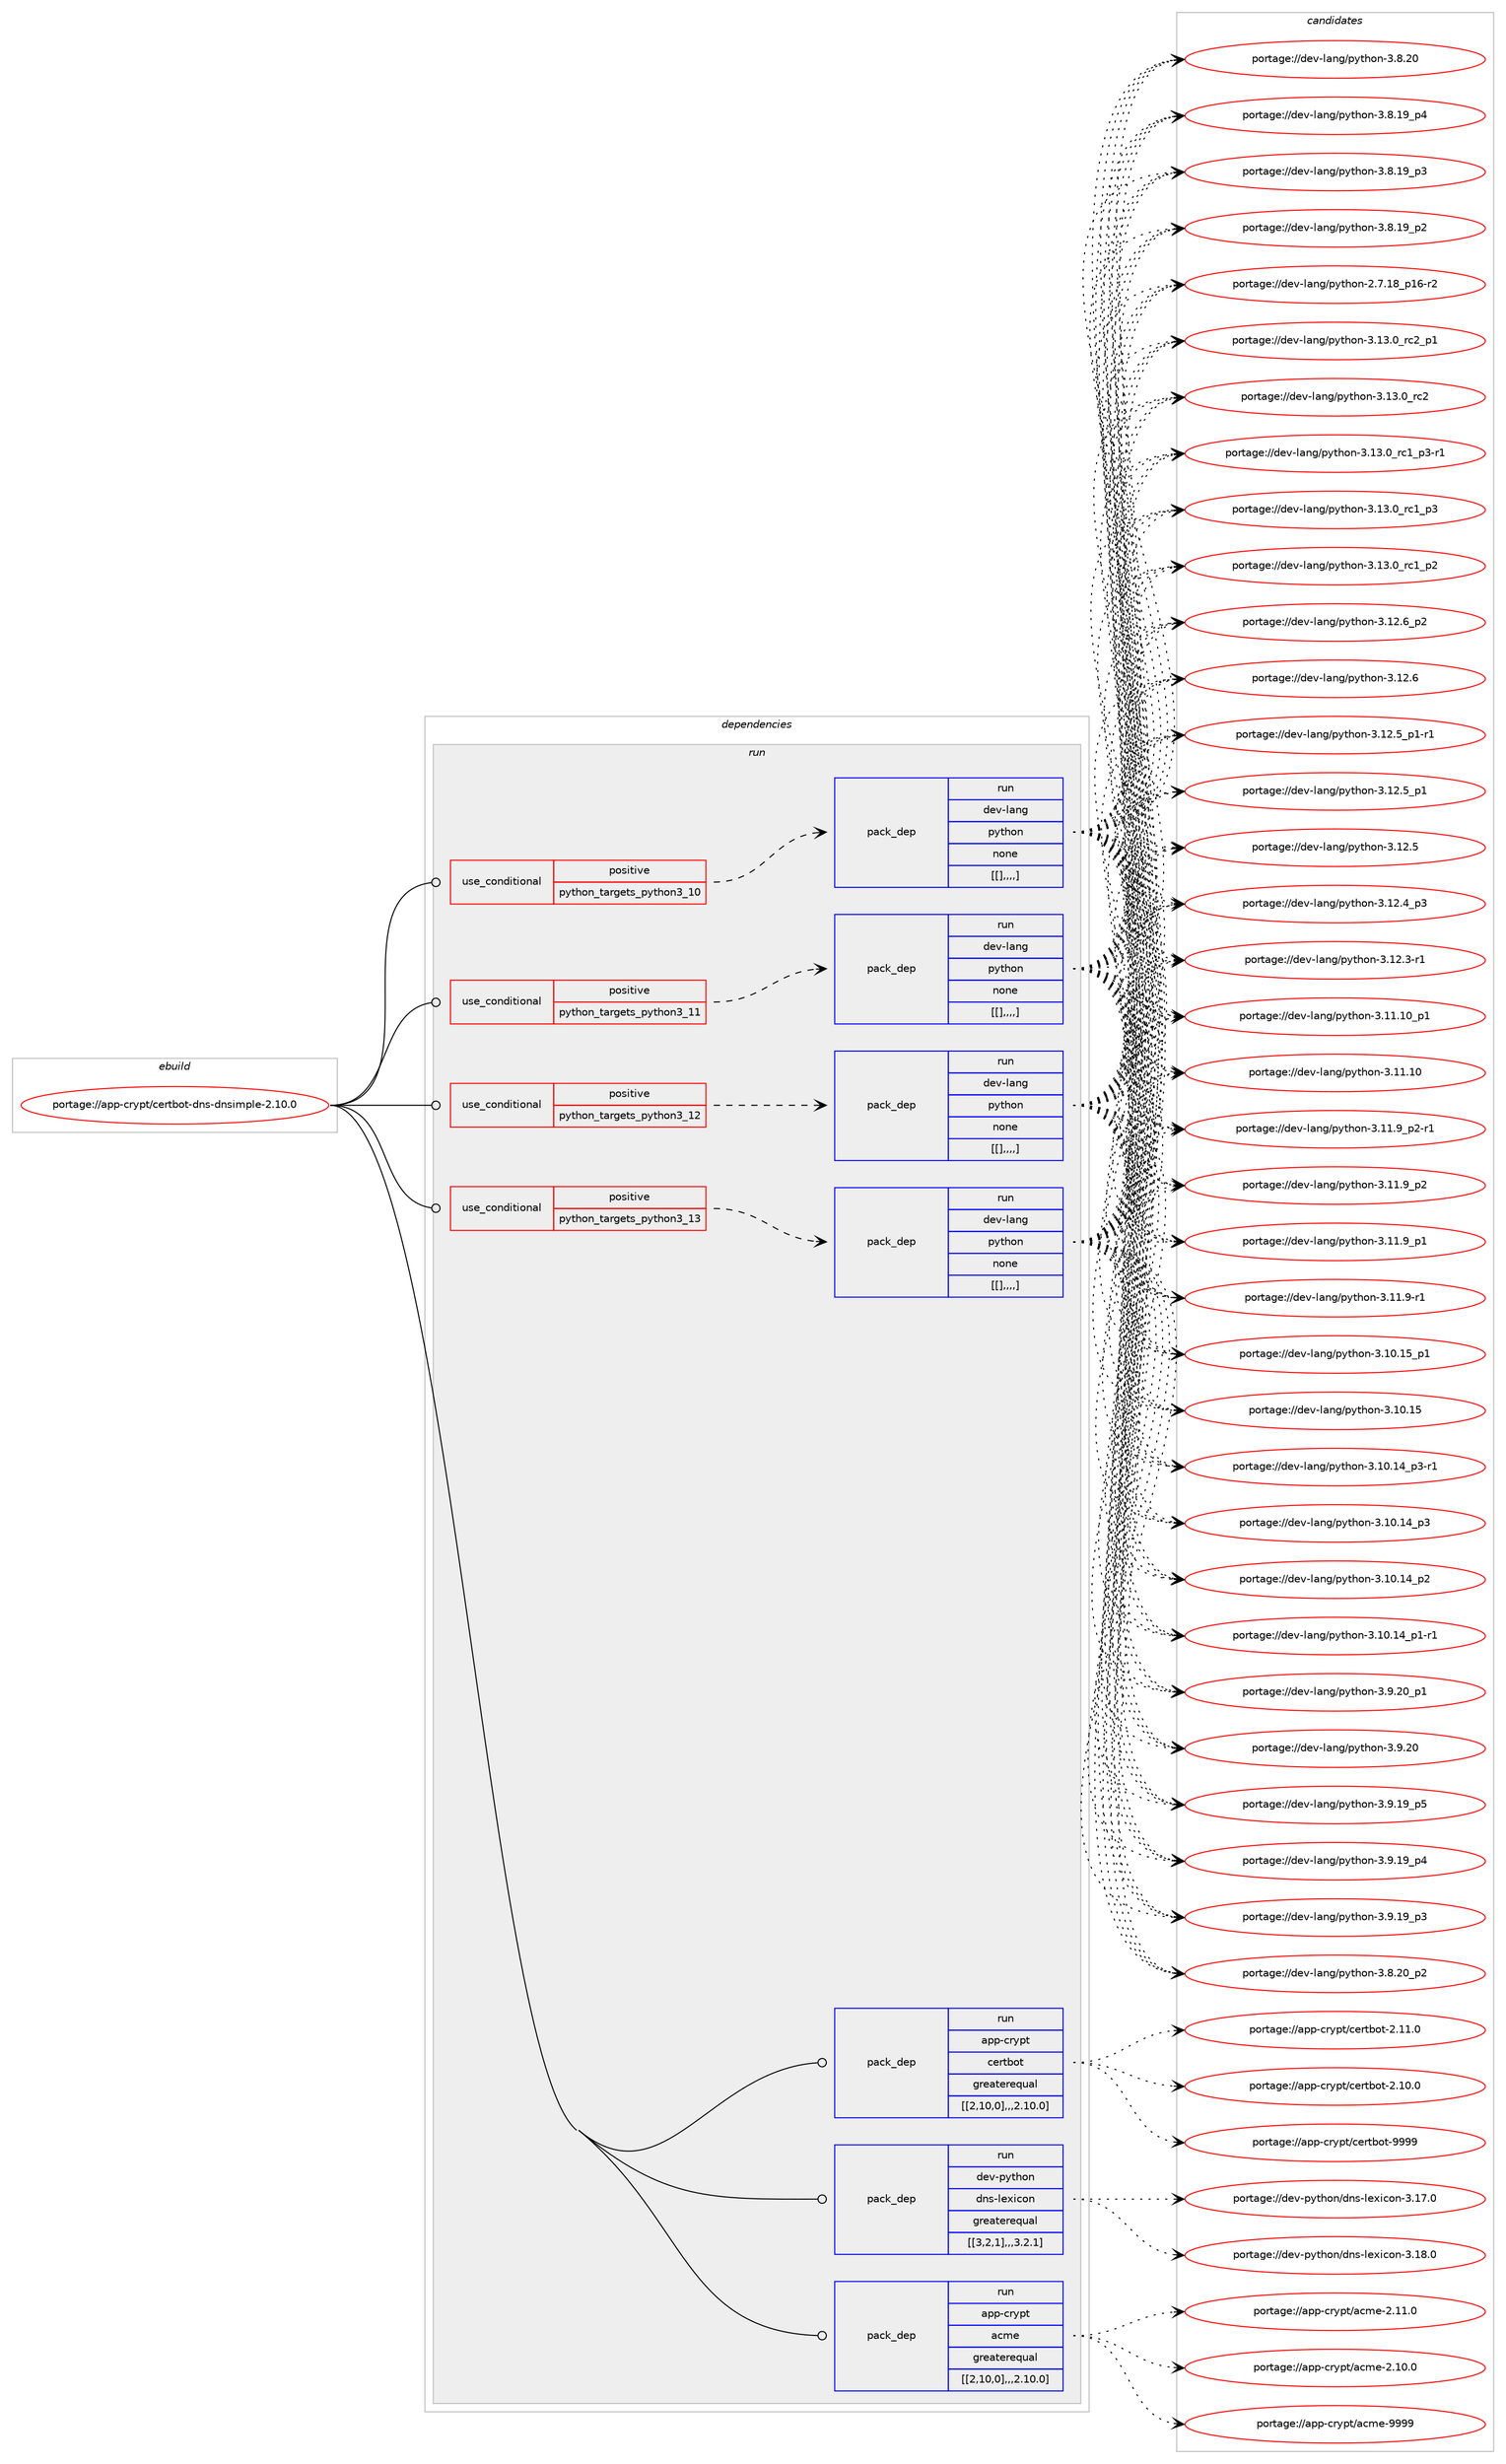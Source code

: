 digraph prolog {

# *************
# Graph options
# *************

newrank=true;
concentrate=true;
compound=true;
graph [rankdir=LR,fontname=Helvetica,fontsize=10,ranksep=1.5];#, ranksep=2.5, nodesep=0.2];
edge  [arrowhead=vee];
node  [fontname=Helvetica,fontsize=10];

# **********
# The ebuild
# **********

subgraph cluster_leftcol {
color=gray;
label=<<i>ebuild</i>>;
id [label="portage://app-crypt/certbot-dns-dnsimple-2.10.0", color=red, width=4, href="../app-crypt/certbot-dns-dnsimple-2.10.0.svg"];
}

# ****************
# The dependencies
# ****************

subgraph cluster_midcol {
color=gray;
label=<<i>dependencies</i>>;
subgraph cluster_compile {
fillcolor="#eeeeee";
style=filled;
label=<<i>compile</i>>;
}
subgraph cluster_compileandrun {
fillcolor="#eeeeee";
style=filled;
label=<<i>compile and run</i>>;
}
subgraph cluster_run {
fillcolor="#eeeeee";
style=filled;
label=<<i>run</i>>;
subgraph cond3548 {
dependency12930 [label=<<TABLE BORDER="0" CELLBORDER="1" CELLSPACING="0" CELLPADDING="4"><TR><TD ROWSPAN="3" CELLPADDING="10">use_conditional</TD></TR><TR><TD>positive</TD></TR><TR><TD>python_targets_python3_10</TD></TR></TABLE>>, shape=none, color=red];
subgraph pack9313 {
dependency12931 [label=<<TABLE BORDER="0" CELLBORDER="1" CELLSPACING="0" CELLPADDING="4" WIDTH="220"><TR><TD ROWSPAN="6" CELLPADDING="30">pack_dep</TD></TR><TR><TD WIDTH="110">run</TD></TR><TR><TD>dev-lang</TD></TR><TR><TD>python</TD></TR><TR><TD>none</TD></TR><TR><TD>[[],,,,]</TD></TR></TABLE>>, shape=none, color=blue];
}
dependency12930:e -> dependency12931:w [weight=20,style="dashed",arrowhead="vee"];
}
id:e -> dependency12930:w [weight=20,style="solid",arrowhead="odot"];
subgraph cond3549 {
dependency12932 [label=<<TABLE BORDER="0" CELLBORDER="1" CELLSPACING="0" CELLPADDING="4"><TR><TD ROWSPAN="3" CELLPADDING="10">use_conditional</TD></TR><TR><TD>positive</TD></TR><TR><TD>python_targets_python3_11</TD></TR></TABLE>>, shape=none, color=red];
subgraph pack9314 {
dependency12933 [label=<<TABLE BORDER="0" CELLBORDER="1" CELLSPACING="0" CELLPADDING="4" WIDTH="220"><TR><TD ROWSPAN="6" CELLPADDING="30">pack_dep</TD></TR><TR><TD WIDTH="110">run</TD></TR><TR><TD>dev-lang</TD></TR><TR><TD>python</TD></TR><TR><TD>none</TD></TR><TR><TD>[[],,,,]</TD></TR></TABLE>>, shape=none, color=blue];
}
dependency12932:e -> dependency12933:w [weight=20,style="dashed",arrowhead="vee"];
}
id:e -> dependency12932:w [weight=20,style="solid",arrowhead="odot"];
subgraph cond3550 {
dependency12934 [label=<<TABLE BORDER="0" CELLBORDER="1" CELLSPACING="0" CELLPADDING="4"><TR><TD ROWSPAN="3" CELLPADDING="10">use_conditional</TD></TR><TR><TD>positive</TD></TR><TR><TD>python_targets_python3_12</TD></TR></TABLE>>, shape=none, color=red];
subgraph pack9315 {
dependency12935 [label=<<TABLE BORDER="0" CELLBORDER="1" CELLSPACING="0" CELLPADDING="4" WIDTH="220"><TR><TD ROWSPAN="6" CELLPADDING="30">pack_dep</TD></TR><TR><TD WIDTH="110">run</TD></TR><TR><TD>dev-lang</TD></TR><TR><TD>python</TD></TR><TR><TD>none</TD></TR><TR><TD>[[],,,,]</TD></TR></TABLE>>, shape=none, color=blue];
}
dependency12934:e -> dependency12935:w [weight=20,style="dashed",arrowhead="vee"];
}
id:e -> dependency12934:w [weight=20,style="solid",arrowhead="odot"];
subgraph cond3551 {
dependency12936 [label=<<TABLE BORDER="0" CELLBORDER="1" CELLSPACING="0" CELLPADDING="4"><TR><TD ROWSPAN="3" CELLPADDING="10">use_conditional</TD></TR><TR><TD>positive</TD></TR><TR><TD>python_targets_python3_13</TD></TR></TABLE>>, shape=none, color=red];
subgraph pack9316 {
dependency12937 [label=<<TABLE BORDER="0" CELLBORDER="1" CELLSPACING="0" CELLPADDING="4" WIDTH="220"><TR><TD ROWSPAN="6" CELLPADDING="30">pack_dep</TD></TR><TR><TD WIDTH="110">run</TD></TR><TR><TD>dev-lang</TD></TR><TR><TD>python</TD></TR><TR><TD>none</TD></TR><TR><TD>[[],,,,]</TD></TR></TABLE>>, shape=none, color=blue];
}
dependency12936:e -> dependency12937:w [weight=20,style="dashed",arrowhead="vee"];
}
id:e -> dependency12936:w [weight=20,style="solid",arrowhead="odot"];
subgraph pack9317 {
dependency12938 [label=<<TABLE BORDER="0" CELLBORDER="1" CELLSPACING="0" CELLPADDING="4" WIDTH="220"><TR><TD ROWSPAN="6" CELLPADDING="30">pack_dep</TD></TR><TR><TD WIDTH="110">run</TD></TR><TR><TD>app-crypt</TD></TR><TR><TD>acme</TD></TR><TR><TD>greaterequal</TD></TR><TR><TD>[[2,10,0],,,2.10.0]</TD></TR></TABLE>>, shape=none, color=blue];
}
id:e -> dependency12938:w [weight=20,style="solid",arrowhead="odot"];
subgraph pack9318 {
dependency12939 [label=<<TABLE BORDER="0" CELLBORDER="1" CELLSPACING="0" CELLPADDING="4" WIDTH="220"><TR><TD ROWSPAN="6" CELLPADDING="30">pack_dep</TD></TR><TR><TD WIDTH="110">run</TD></TR><TR><TD>app-crypt</TD></TR><TR><TD>certbot</TD></TR><TR><TD>greaterequal</TD></TR><TR><TD>[[2,10,0],,,2.10.0]</TD></TR></TABLE>>, shape=none, color=blue];
}
id:e -> dependency12939:w [weight=20,style="solid",arrowhead="odot"];
subgraph pack9319 {
dependency12940 [label=<<TABLE BORDER="0" CELLBORDER="1" CELLSPACING="0" CELLPADDING="4" WIDTH="220"><TR><TD ROWSPAN="6" CELLPADDING="30">pack_dep</TD></TR><TR><TD WIDTH="110">run</TD></TR><TR><TD>dev-python</TD></TR><TR><TD>dns-lexicon</TD></TR><TR><TD>greaterequal</TD></TR><TR><TD>[[3,2,1],,,3.2.1]</TD></TR></TABLE>>, shape=none, color=blue];
}
id:e -> dependency12940:w [weight=20,style="solid",arrowhead="odot"];
}
}

# **************
# The candidates
# **************

subgraph cluster_choices {
rank=same;
color=gray;
label=<<i>candidates</i>>;

subgraph choice9313 {
color=black;
nodesep=1;
choice100101118451089711010347112121116104111110455146495146489511499509511249 [label="portage://dev-lang/python-3.13.0_rc2_p1", color=red, width=4,href="../dev-lang/python-3.13.0_rc2_p1.svg"];
choice10010111845108971101034711212111610411111045514649514648951149950 [label="portage://dev-lang/python-3.13.0_rc2", color=red, width=4,href="../dev-lang/python-3.13.0_rc2.svg"];
choice1001011184510897110103471121211161041111104551464951464895114994995112514511449 [label="portage://dev-lang/python-3.13.0_rc1_p3-r1", color=red, width=4,href="../dev-lang/python-3.13.0_rc1_p3-r1.svg"];
choice100101118451089711010347112121116104111110455146495146489511499499511251 [label="portage://dev-lang/python-3.13.0_rc1_p3", color=red, width=4,href="../dev-lang/python-3.13.0_rc1_p3.svg"];
choice100101118451089711010347112121116104111110455146495146489511499499511250 [label="portage://dev-lang/python-3.13.0_rc1_p2", color=red, width=4,href="../dev-lang/python-3.13.0_rc1_p2.svg"];
choice100101118451089711010347112121116104111110455146495046549511250 [label="portage://dev-lang/python-3.12.6_p2", color=red, width=4,href="../dev-lang/python-3.12.6_p2.svg"];
choice10010111845108971101034711212111610411111045514649504654 [label="portage://dev-lang/python-3.12.6", color=red, width=4,href="../dev-lang/python-3.12.6.svg"];
choice1001011184510897110103471121211161041111104551464950465395112494511449 [label="portage://dev-lang/python-3.12.5_p1-r1", color=red, width=4,href="../dev-lang/python-3.12.5_p1-r1.svg"];
choice100101118451089711010347112121116104111110455146495046539511249 [label="portage://dev-lang/python-3.12.5_p1", color=red, width=4,href="../dev-lang/python-3.12.5_p1.svg"];
choice10010111845108971101034711212111610411111045514649504653 [label="portage://dev-lang/python-3.12.5", color=red, width=4,href="../dev-lang/python-3.12.5.svg"];
choice100101118451089711010347112121116104111110455146495046529511251 [label="portage://dev-lang/python-3.12.4_p3", color=red, width=4,href="../dev-lang/python-3.12.4_p3.svg"];
choice100101118451089711010347112121116104111110455146495046514511449 [label="portage://dev-lang/python-3.12.3-r1", color=red, width=4,href="../dev-lang/python-3.12.3-r1.svg"];
choice10010111845108971101034711212111610411111045514649494649489511249 [label="portage://dev-lang/python-3.11.10_p1", color=red, width=4,href="../dev-lang/python-3.11.10_p1.svg"];
choice1001011184510897110103471121211161041111104551464949464948 [label="portage://dev-lang/python-3.11.10", color=red, width=4,href="../dev-lang/python-3.11.10.svg"];
choice1001011184510897110103471121211161041111104551464949465795112504511449 [label="portage://dev-lang/python-3.11.9_p2-r1", color=red, width=4,href="../dev-lang/python-3.11.9_p2-r1.svg"];
choice100101118451089711010347112121116104111110455146494946579511250 [label="portage://dev-lang/python-3.11.9_p2", color=red, width=4,href="../dev-lang/python-3.11.9_p2.svg"];
choice100101118451089711010347112121116104111110455146494946579511249 [label="portage://dev-lang/python-3.11.9_p1", color=red, width=4,href="../dev-lang/python-3.11.9_p1.svg"];
choice100101118451089711010347112121116104111110455146494946574511449 [label="portage://dev-lang/python-3.11.9-r1", color=red, width=4,href="../dev-lang/python-3.11.9-r1.svg"];
choice10010111845108971101034711212111610411111045514649484649539511249 [label="portage://dev-lang/python-3.10.15_p1", color=red, width=4,href="../dev-lang/python-3.10.15_p1.svg"];
choice1001011184510897110103471121211161041111104551464948464953 [label="portage://dev-lang/python-3.10.15", color=red, width=4,href="../dev-lang/python-3.10.15.svg"];
choice100101118451089711010347112121116104111110455146494846495295112514511449 [label="portage://dev-lang/python-3.10.14_p3-r1", color=red, width=4,href="../dev-lang/python-3.10.14_p3-r1.svg"];
choice10010111845108971101034711212111610411111045514649484649529511251 [label="portage://dev-lang/python-3.10.14_p3", color=red, width=4,href="../dev-lang/python-3.10.14_p3.svg"];
choice10010111845108971101034711212111610411111045514649484649529511250 [label="portage://dev-lang/python-3.10.14_p2", color=red, width=4,href="../dev-lang/python-3.10.14_p2.svg"];
choice100101118451089711010347112121116104111110455146494846495295112494511449 [label="portage://dev-lang/python-3.10.14_p1-r1", color=red, width=4,href="../dev-lang/python-3.10.14_p1-r1.svg"];
choice100101118451089711010347112121116104111110455146574650489511249 [label="portage://dev-lang/python-3.9.20_p1", color=red, width=4,href="../dev-lang/python-3.9.20_p1.svg"];
choice10010111845108971101034711212111610411111045514657465048 [label="portage://dev-lang/python-3.9.20", color=red, width=4,href="../dev-lang/python-3.9.20.svg"];
choice100101118451089711010347112121116104111110455146574649579511253 [label="portage://dev-lang/python-3.9.19_p5", color=red, width=4,href="../dev-lang/python-3.9.19_p5.svg"];
choice100101118451089711010347112121116104111110455146574649579511252 [label="portage://dev-lang/python-3.9.19_p4", color=red, width=4,href="../dev-lang/python-3.9.19_p4.svg"];
choice100101118451089711010347112121116104111110455146574649579511251 [label="portage://dev-lang/python-3.9.19_p3", color=red, width=4,href="../dev-lang/python-3.9.19_p3.svg"];
choice100101118451089711010347112121116104111110455146564650489511250 [label="portage://dev-lang/python-3.8.20_p2", color=red, width=4,href="../dev-lang/python-3.8.20_p2.svg"];
choice10010111845108971101034711212111610411111045514656465048 [label="portage://dev-lang/python-3.8.20", color=red, width=4,href="../dev-lang/python-3.8.20.svg"];
choice100101118451089711010347112121116104111110455146564649579511252 [label="portage://dev-lang/python-3.8.19_p4", color=red, width=4,href="../dev-lang/python-3.8.19_p4.svg"];
choice100101118451089711010347112121116104111110455146564649579511251 [label="portage://dev-lang/python-3.8.19_p3", color=red, width=4,href="../dev-lang/python-3.8.19_p3.svg"];
choice100101118451089711010347112121116104111110455146564649579511250 [label="portage://dev-lang/python-3.8.19_p2", color=red, width=4,href="../dev-lang/python-3.8.19_p2.svg"];
choice100101118451089711010347112121116104111110455046554649569511249544511450 [label="portage://dev-lang/python-2.7.18_p16-r2", color=red, width=4,href="../dev-lang/python-2.7.18_p16-r2.svg"];
dependency12931:e -> choice100101118451089711010347112121116104111110455146495146489511499509511249:w [style=dotted,weight="100"];
dependency12931:e -> choice10010111845108971101034711212111610411111045514649514648951149950:w [style=dotted,weight="100"];
dependency12931:e -> choice1001011184510897110103471121211161041111104551464951464895114994995112514511449:w [style=dotted,weight="100"];
dependency12931:e -> choice100101118451089711010347112121116104111110455146495146489511499499511251:w [style=dotted,weight="100"];
dependency12931:e -> choice100101118451089711010347112121116104111110455146495146489511499499511250:w [style=dotted,weight="100"];
dependency12931:e -> choice100101118451089711010347112121116104111110455146495046549511250:w [style=dotted,weight="100"];
dependency12931:e -> choice10010111845108971101034711212111610411111045514649504654:w [style=dotted,weight="100"];
dependency12931:e -> choice1001011184510897110103471121211161041111104551464950465395112494511449:w [style=dotted,weight="100"];
dependency12931:e -> choice100101118451089711010347112121116104111110455146495046539511249:w [style=dotted,weight="100"];
dependency12931:e -> choice10010111845108971101034711212111610411111045514649504653:w [style=dotted,weight="100"];
dependency12931:e -> choice100101118451089711010347112121116104111110455146495046529511251:w [style=dotted,weight="100"];
dependency12931:e -> choice100101118451089711010347112121116104111110455146495046514511449:w [style=dotted,weight="100"];
dependency12931:e -> choice10010111845108971101034711212111610411111045514649494649489511249:w [style=dotted,weight="100"];
dependency12931:e -> choice1001011184510897110103471121211161041111104551464949464948:w [style=dotted,weight="100"];
dependency12931:e -> choice1001011184510897110103471121211161041111104551464949465795112504511449:w [style=dotted,weight="100"];
dependency12931:e -> choice100101118451089711010347112121116104111110455146494946579511250:w [style=dotted,weight="100"];
dependency12931:e -> choice100101118451089711010347112121116104111110455146494946579511249:w [style=dotted,weight="100"];
dependency12931:e -> choice100101118451089711010347112121116104111110455146494946574511449:w [style=dotted,weight="100"];
dependency12931:e -> choice10010111845108971101034711212111610411111045514649484649539511249:w [style=dotted,weight="100"];
dependency12931:e -> choice1001011184510897110103471121211161041111104551464948464953:w [style=dotted,weight="100"];
dependency12931:e -> choice100101118451089711010347112121116104111110455146494846495295112514511449:w [style=dotted,weight="100"];
dependency12931:e -> choice10010111845108971101034711212111610411111045514649484649529511251:w [style=dotted,weight="100"];
dependency12931:e -> choice10010111845108971101034711212111610411111045514649484649529511250:w [style=dotted,weight="100"];
dependency12931:e -> choice100101118451089711010347112121116104111110455146494846495295112494511449:w [style=dotted,weight="100"];
dependency12931:e -> choice100101118451089711010347112121116104111110455146574650489511249:w [style=dotted,weight="100"];
dependency12931:e -> choice10010111845108971101034711212111610411111045514657465048:w [style=dotted,weight="100"];
dependency12931:e -> choice100101118451089711010347112121116104111110455146574649579511253:w [style=dotted,weight="100"];
dependency12931:e -> choice100101118451089711010347112121116104111110455146574649579511252:w [style=dotted,weight="100"];
dependency12931:e -> choice100101118451089711010347112121116104111110455146574649579511251:w [style=dotted,weight="100"];
dependency12931:e -> choice100101118451089711010347112121116104111110455146564650489511250:w [style=dotted,weight="100"];
dependency12931:e -> choice10010111845108971101034711212111610411111045514656465048:w [style=dotted,weight="100"];
dependency12931:e -> choice100101118451089711010347112121116104111110455146564649579511252:w [style=dotted,weight="100"];
dependency12931:e -> choice100101118451089711010347112121116104111110455146564649579511251:w [style=dotted,weight="100"];
dependency12931:e -> choice100101118451089711010347112121116104111110455146564649579511250:w [style=dotted,weight="100"];
dependency12931:e -> choice100101118451089711010347112121116104111110455046554649569511249544511450:w [style=dotted,weight="100"];
}
subgraph choice9314 {
color=black;
nodesep=1;
choice100101118451089711010347112121116104111110455146495146489511499509511249 [label="portage://dev-lang/python-3.13.0_rc2_p1", color=red, width=4,href="../dev-lang/python-3.13.0_rc2_p1.svg"];
choice10010111845108971101034711212111610411111045514649514648951149950 [label="portage://dev-lang/python-3.13.0_rc2", color=red, width=4,href="../dev-lang/python-3.13.0_rc2.svg"];
choice1001011184510897110103471121211161041111104551464951464895114994995112514511449 [label="portage://dev-lang/python-3.13.0_rc1_p3-r1", color=red, width=4,href="../dev-lang/python-3.13.0_rc1_p3-r1.svg"];
choice100101118451089711010347112121116104111110455146495146489511499499511251 [label="portage://dev-lang/python-3.13.0_rc1_p3", color=red, width=4,href="../dev-lang/python-3.13.0_rc1_p3.svg"];
choice100101118451089711010347112121116104111110455146495146489511499499511250 [label="portage://dev-lang/python-3.13.0_rc1_p2", color=red, width=4,href="../dev-lang/python-3.13.0_rc1_p2.svg"];
choice100101118451089711010347112121116104111110455146495046549511250 [label="portage://dev-lang/python-3.12.6_p2", color=red, width=4,href="../dev-lang/python-3.12.6_p2.svg"];
choice10010111845108971101034711212111610411111045514649504654 [label="portage://dev-lang/python-3.12.6", color=red, width=4,href="../dev-lang/python-3.12.6.svg"];
choice1001011184510897110103471121211161041111104551464950465395112494511449 [label="portage://dev-lang/python-3.12.5_p1-r1", color=red, width=4,href="../dev-lang/python-3.12.5_p1-r1.svg"];
choice100101118451089711010347112121116104111110455146495046539511249 [label="portage://dev-lang/python-3.12.5_p1", color=red, width=4,href="../dev-lang/python-3.12.5_p1.svg"];
choice10010111845108971101034711212111610411111045514649504653 [label="portage://dev-lang/python-3.12.5", color=red, width=4,href="../dev-lang/python-3.12.5.svg"];
choice100101118451089711010347112121116104111110455146495046529511251 [label="portage://dev-lang/python-3.12.4_p3", color=red, width=4,href="../dev-lang/python-3.12.4_p3.svg"];
choice100101118451089711010347112121116104111110455146495046514511449 [label="portage://dev-lang/python-3.12.3-r1", color=red, width=4,href="../dev-lang/python-3.12.3-r1.svg"];
choice10010111845108971101034711212111610411111045514649494649489511249 [label="portage://dev-lang/python-3.11.10_p1", color=red, width=4,href="../dev-lang/python-3.11.10_p1.svg"];
choice1001011184510897110103471121211161041111104551464949464948 [label="portage://dev-lang/python-3.11.10", color=red, width=4,href="../dev-lang/python-3.11.10.svg"];
choice1001011184510897110103471121211161041111104551464949465795112504511449 [label="portage://dev-lang/python-3.11.9_p2-r1", color=red, width=4,href="../dev-lang/python-3.11.9_p2-r1.svg"];
choice100101118451089711010347112121116104111110455146494946579511250 [label="portage://dev-lang/python-3.11.9_p2", color=red, width=4,href="../dev-lang/python-3.11.9_p2.svg"];
choice100101118451089711010347112121116104111110455146494946579511249 [label="portage://dev-lang/python-3.11.9_p1", color=red, width=4,href="../dev-lang/python-3.11.9_p1.svg"];
choice100101118451089711010347112121116104111110455146494946574511449 [label="portage://dev-lang/python-3.11.9-r1", color=red, width=4,href="../dev-lang/python-3.11.9-r1.svg"];
choice10010111845108971101034711212111610411111045514649484649539511249 [label="portage://dev-lang/python-3.10.15_p1", color=red, width=4,href="../dev-lang/python-3.10.15_p1.svg"];
choice1001011184510897110103471121211161041111104551464948464953 [label="portage://dev-lang/python-3.10.15", color=red, width=4,href="../dev-lang/python-3.10.15.svg"];
choice100101118451089711010347112121116104111110455146494846495295112514511449 [label="portage://dev-lang/python-3.10.14_p3-r1", color=red, width=4,href="../dev-lang/python-3.10.14_p3-r1.svg"];
choice10010111845108971101034711212111610411111045514649484649529511251 [label="portage://dev-lang/python-3.10.14_p3", color=red, width=4,href="../dev-lang/python-3.10.14_p3.svg"];
choice10010111845108971101034711212111610411111045514649484649529511250 [label="portage://dev-lang/python-3.10.14_p2", color=red, width=4,href="../dev-lang/python-3.10.14_p2.svg"];
choice100101118451089711010347112121116104111110455146494846495295112494511449 [label="portage://dev-lang/python-3.10.14_p1-r1", color=red, width=4,href="../dev-lang/python-3.10.14_p1-r1.svg"];
choice100101118451089711010347112121116104111110455146574650489511249 [label="portage://dev-lang/python-3.9.20_p1", color=red, width=4,href="../dev-lang/python-3.9.20_p1.svg"];
choice10010111845108971101034711212111610411111045514657465048 [label="portage://dev-lang/python-3.9.20", color=red, width=4,href="../dev-lang/python-3.9.20.svg"];
choice100101118451089711010347112121116104111110455146574649579511253 [label="portage://dev-lang/python-3.9.19_p5", color=red, width=4,href="../dev-lang/python-3.9.19_p5.svg"];
choice100101118451089711010347112121116104111110455146574649579511252 [label="portage://dev-lang/python-3.9.19_p4", color=red, width=4,href="../dev-lang/python-3.9.19_p4.svg"];
choice100101118451089711010347112121116104111110455146574649579511251 [label="portage://dev-lang/python-3.9.19_p3", color=red, width=4,href="../dev-lang/python-3.9.19_p3.svg"];
choice100101118451089711010347112121116104111110455146564650489511250 [label="portage://dev-lang/python-3.8.20_p2", color=red, width=4,href="../dev-lang/python-3.8.20_p2.svg"];
choice10010111845108971101034711212111610411111045514656465048 [label="portage://dev-lang/python-3.8.20", color=red, width=4,href="../dev-lang/python-3.8.20.svg"];
choice100101118451089711010347112121116104111110455146564649579511252 [label="portage://dev-lang/python-3.8.19_p4", color=red, width=4,href="../dev-lang/python-3.8.19_p4.svg"];
choice100101118451089711010347112121116104111110455146564649579511251 [label="portage://dev-lang/python-3.8.19_p3", color=red, width=4,href="../dev-lang/python-3.8.19_p3.svg"];
choice100101118451089711010347112121116104111110455146564649579511250 [label="portage://dev-lang/python-3.8.19_p2", color=red, width=4,href="../dev-lang/python-3.8.19_p2.svg"];
choice100101118451089711010347112121116104111110455046554649569511249544511450 [label="portage://dev-lang/python-2.7.18_p16-r2", color=red, width=4,href="../dev-lang/python-2.7.18_p16-r2.svg"];
dependency12933:e -> choice100101118451089711010347112121116104111110455146495146489511499509511249:w [style=dotted,weight="100"];
dependency12933:e -> choice10010111845108971101034711212111610411111045514649514648951149950:w [style=dotted,weight="100"];
dependency12933:e -> choice1001011184510897110103471121211161041111104551464951464895114994995112514511449:w [style=dotted,weight="100"];
dependency12933:e -> choice100101118451089711010347112121116104111110455146495146489511499499511251:w [style=dotted,weight="100"];
dependency12933:e -> choice100101118451089711010347112121116104111110455146495146489511499499511250:w [style=dotted,weight="100"];
dependency12933:e -> choice100101118451089711010347112121116104111110455146495046549511250:w [style=dotted,weight="100"];
dependency12933:e -> choice10010111845108971101034711212111610411111045514649504654:w [style=dotted,weight="100"];
dependency12933:e -> choice1001011184510897110103471121211161041111104551464950465395112494511449:w [style=dotted,weight="100"];
dependency12933:e -> choice100101118451089711010347112121116104111110455146495046539511249:w [style=dotted,weight="100"];
dependency12933:e -> choice10010111845108971101034711212111610411111045514649504653:w [style=dotted,weight="100"];
dependency12933:e -> choice100101118451089711010347112121116104111110455146495046529511251:w [style=dotted,weight="100"];
dependency12933:e -> choice100101118451089711010347112121116104111110455146495046514511449:w [style=dotted,weight="100"];
dependency12933:e -> choice10010111845108971101034711212111610411111045514649494649489511249:w [style=dotted,weight="100"];
dependency12933:e -> choice1001011184510897110103471121211161041111104551464949464948:w [style=dotted,weight="100"];
dependency12933:e -> choice1001011184510897110103471121211161041111104551464949465795112504511449:w [style=dotted,weight="100"];
dependency12933:e -> choice100101118451089711010347112121116104111110455146494946579511250:w [style=dotted,weight="100"];
dependency12933:e -> choice100101118451089711010347112121116104111110455146494946579511249:w [style=dotted,weight="100"];
dependency12933:e -> choice100101118451089711010347112121116104111110455146494946574511449:w [style=dotted,weight="100"];
dependency12933:e -> choice10010111845108971101034711212111610411111045514649484649539511249:w [style=dotted,weight="100"];
dependency12933:e -> choice1001011184510897110103471121211161041111104551464948464953:w [style=dotted,weight="100"];
dependency12933:e -> choice100101118451089711010347112121116104111110455146494846495295112514511449:w [style=dotted,weight="100"];
dependency12933:e -> choice10010111845108971101034711212111610411111045514649484649529511251:w [style=dotted,weight="100"];
dependency12933:e -> choice10010111845108971101034711212111610411111045514649484649529511250:w [style=dotted,weight="100"];
dependency12933:e -> choice100101118451089711010347112121116104111110455146494846495295112494511449:w [style=dotted,weight="100"];
dependency12933:e -> choice100101118451089711010347112121116104111110455146574650489511249:w [style=dotted,weight="100"];
dependency12933:e -> choice10010111845108971101034711212111610411111045514657465048:w [style=dotted,weight="100"];
dependency12933:e -> choice100101118451089711010347112121116104111110455146574649579511253:w [style=dotted,weight="100"];
dependency12933:e -> choice100101118451089711010347112121116104111110455146574649579511252:w [style=dotted,weight="100"];
dependency12933:e -> choice100101118451089711010347112121116104111110455146574649579511251:w [style=dotted,weight="100"];
dependency12933:e -> choice100101118451089711010347112121116104111110455146564650489511250:w [style=dotted,weight="100"];
dependency12933:e -> choice10010111845108971101034711212111610411111045514656465048:w [style=dotted,weight="100"];
dependency12933:e -> choice100101118451089711010347112121116104111110455146564649579511252:w [style=dotted,weight="100"];
dependency12933:e -> choice100101118451089711010347112121116104111110455146564649579511251:w [style=dotted,weight="100"];
dependency12933:e -> choice100101118451089711010347112121116104111110455146564649579511250:w [style=dotted,weight="100"];
dependency12933:e -> choice100101118451089711010347112121116104111110455046554649569511249544511450:w [style=dotted,weight="100"];
}
subgraph choice9315 {
color=black;
nodesep=1;
choice100101118451089711010347112121116104111110455146495146489511499509511249 [label="portage://dev-lang/python-3.13.0_rc2_p1", color=red, width=4,href="../dev-lang/python-3.13.0_rc2_p1.svg"];
choice10010111845108971101034711212111610411111045514649514648951149950 [label="portage://dev-lang/python-3.13.0_rc2", color=red, width=4,href="../dev-lang/python-3.13.0_rc2.svg"];
choice1001011184510897110103471121211161041111104551464951464895114994995112514511449 [label="portage://dev-lang/python-3.13.0_rc1_p3-r1", color=red, width=4,href="../dev-lang/python-3.13.0_rc1_p3-r1.svg"];
choice100101118451089711010347112121116104111110455146495146489511499499511251 [label="portage://dev-lang/python-3.13.0_rc1_p3", color=red, width=4,href="../dev-lang/python-3.13.0_rc1_p3.svg"];
choice100101118451089711010347112121116104111110455146495146489511499499511250 [label="portage://dev-lang/python-3.13.0_rc1_p2", color=red, width=4,href="../dev-lang/python-3.13.0_rc1_p2.svg"];
choice100101118451089711010347112121116104111110455146495046549511250 [label="portage://dev-lang/python-3.12.6_p2", color=red, width=4,href="../dev-lang/python-3.12.6_p2.svg"];
choice10010111845108971101034711212111610411111045514649504654 [label="portage://dev-lang/python-3.12.6", color=red, width=4,href="../dev-lang/python-3.12.6.svg"];
choice1001011184510897110103471121211161041111104551464950465395112494511449 [label="portage://dev-lang/python-3.12.5_p1-r1", color=red, width=4,href="../dev-lang/python-3.12.5_p1-r1.svg"];
choice100101118451089711010347112121116104111110455146495046539511249 [label="portage://dev-lang/python-3.12.5_p1", color=red, width=4,href="../dev-lang/python-3.12.5_p1.svg"];
choice10010111845108971101034711212111610411111045514649504653 [label="portage://dev-lang/python-3.12.5", color=red, width=4,href="../dev-lang/python-3.12.5.svg"];
choice100101118451089711010347112121116104111110455146495046529511251 [label="portage://dev-lang/python-3.12.4_p3", color=red, width=4,href="../dev-lang/python-3.12.4_p3.svg"];
choice100101118451089711010347112121116104111110455146495046514511449 [label="portage://dev-lang/python-3.12.3-r1", color=red, width=4,href="../dev-lang/python-3.12.3-r1.svg"];
choice10010111845108971101034711212111610411111045514649494649489511249 [label="portage://dev-lang/python-3.11.10_p1", color=red, width=4,href="../dev-lang/python-3.11.10_p1.svg"];
choice1001011184510897110103471121211161041111104551464949464948 [label="portage://dev-lang/python-3.11.10", color=red, width=4,href="../dev-lang/python-3.11.10.svg"];
choice1001011184510897110103471121211161041111104551464949465795112504511449 [label="portage://dev-lang/python-3.11.9_p2-r1", color=red, width=4,href="../dev-lang/python-3.11.9_p2-r1.svg"];
choice100101118451089711010347112121116104111110455146494946579511250 [label="portage://dev-lang/python-3.11.9_p2", color=red, width=4,href="../dev-lang/python-3.11.9_p2.svg"];
choice100101118451089711010347112121116104111110455146494946579511249 [label="portage://dev-lang/python-3.11.9_p1", color=red, width=4,href="../dev-lang/python-3.11.9_p1.svg"];
choice100101118451089711010347112121116104111110455146494946574511449 [label="portage://dev-lang/python-3.11.9-r1", color=red, width=4,href="../dev-lang/python-3.11.9-r1.svg"];
choice10010111845108971101034711212111610411111045514649484649539511249 [label="portage://dev-lang/python-3.10.15_p1", color=red, width=4,href="../dev-lang/python-3.10.15_p1.svg"];
choice1001011184510897110103471121211161041111104551464948464953 [label="portage://dev-lang/python-3.10.15", color=red, width=4,href="../dev-lang/python-3.10.15.svg"];
choice100101118451089711010347112121116104111110455146494846495295112514511449 [label="portage://dev-lang/python-3.10.14_p3-r1", color=red, width=4,href="../dev-lang/python-3.10.14_p3-r1.svg"];
choice10010111845108971101034711212111610411111045514649484649529511251 [label="portage://dev-lang/python-3.10.14_p3", color=red, width=4,href="../dev-lang/python-3.10.14_p3.svg"];
choice10010111845108971101034711212111610411111045514649484649529511250 [label="portage://dev-lang/python-3.10.14_p2", color=red, width=4,href="../dev-lang/python-3.10.14_p2.svg"];
choice100101118451089711010347112121116104111110455146494846495295112494511449 [label="portage://dev-lang/python-3.10.14_p1-r1", color=red, width=4,href="../dev-lang/python-3.10.14_p1-r1.svg"];
choice100101118451089711010347112121116104111110455146574650489511249 [label="portage://dev-lang/python-3.9.20_p1", color=red, width=4,href="../dev-lang/python-3.9.20_p1.svg"];
choice10010111845108971101034711212111610411111045514657465048 [label="portage://dev-lang/python-3.9.20", color=red, width=4,href="../dev-lang/python-3.9.20.svg"];
choice100101118451089711010347112121116104111110455146574649579511253 [label="portage://dev-lang/python-3.9.19_p5", color=red, width=4,href="../dev-lang/python-3.9.19_p5.svg"];
choice100101118451089711010347112121116104111110455146574649579511252 [label="portage://dev-lang/python-3.9.19_p4", color=red, width=4,href="../dev-lang/python-3.9.19_p4.svg"];
choice100101118451089711010347112121116104111110455146574649579511251 [label="portage://dev-lang/python-3.9.19_p3", color=red, width=4,href="../dev-lang/python-3.9.19_p3.svg"];
choice100101118451089711010347112121116104111110455146564650489511250 [label="portage://dev-lang/python-3.8.20_p2", color=red, width=4,href="../dev-lang/python-3.8.20_p2.svg"];
choice10010111845108971101034711212111610411111045514656465048 [label="portage://dev-lang/python-3.8.20", color=red, width=4,href="../dev-lang/python-3.8.20.svg"];
choice100101118451089711010347112121116104111110455146564649579511252 [label="portage://dev-lang/python-3.8.19_p4", color=red, width=4,href="../dev-lang/python-3.8.19_p4.svg"];
choice100101118451089711010347112121116104111110455146564649579511251 [label="portage://dev-lang/python-3.8.19_p3", color=red, width=4,href="../dev-lang/python-3.8.19_p3.svg"];
choice100101118451089711010347112121116104111110455146564649579511250 [label="portage://dev-lang/python-3.8.19_p2", color=red, width=4,href="../dev-lang/python-3.8.19_p2.svg"];
choice100101118451089711010347112121116104111110455046554649569511249544511450 [label="portage://dev-lang/python-2.7.18_p16-r2", color=red, width=4,href="../dev-lang/python-2.7.18_p16-r2.svg"];
dependency12935:e -> choice100101118451089711010347112121116104111110455146495146489511499509511249:w [style=dotted,weight="100"];
dependency12935:e -> choice10010111845108971101034711212111610411111045514649514648951149950:w [style=dotted,weight="100"];
dependency12935:e -> choice1001011184510897110103471121211161041111104551464951464895114994995112514511449:w [style=dotted,weight="100"];
dependency12935:e -> choice100101118451089711010347112121116104111110455146495146489511499499511251:w [style=dotted,weight="100"];
dependency12935:e -> choice100101118451089711010347112121116104111110455146495146489511499499511250:w [style=dotted,weight="100"];
dependency12935:e -> choice100101118451089711010347112121116104111110455146495046549511250:w [style=dotted,weight="100"];
dependency12935:e -> choice10010111845108971101034711212111610411111045514649504654:w [style=dotted,weight="100"];
dependency12935:e -> choice1001011184510897110103471121211161041111104551464950465395112494511449:w [style=dotted,weight="100"];
dependency12935:e -> choice100101118451089711010347112121116104111110455146495046539511249:w [style=dotted,weight="100"];
dependency12935:e -> choice10010111845108971101034711212111610411111045514649504653:w [style=dotted,weight="100"];
dependency12935:e -> choice100101118451089711010347112121116104111110455146495046529511251:w [style=dotted,weight="100"];
dependency12935:e -> choice100101118451089711010347112121116104111110455146495046514511449:w [style=dotted,weight="100"];
dependency12935:e -> choice10010111845108971101034711212111610411111045514649494649489511249:w [style=dotted,weight="100"];
dependency12935:e -> choice1001011184510897110103471121211161041111104551464949464948:w [style=dotted,weight="100"];
dependency12935:e -> choice1001011184510897110103471121211161041111104551464949465795112504511449:w [style=dotted,weight="100"];
dependency12935:e -> choice100101118451089711010347112121116104111110455146494946579511250:w [style=dotted,weight="100"];
dependency12935:e -> choice100101118451089711010347112121116104111110455146494946579511249:w [style=dotted,weight="100"];
dependency12935:e -> choice100101118451089711010347112121116104111110455146494946574511449:w [style=dotted,weight="100"];
dependency12935:e -> choice10010111845108971101034711212111610411111045514649484649539511249:w [style=dotted,weight="100"];
dependency12935:e -> choice1001011184510897110103471121211161041111104551464948464953:w [style=dotted,weight="100"];
dependency12935:e -> choice100101118451089711010347112121116104111110455146494846495295112514511449:w [style=dotted,weight="100"];
dependency12935:e -> choice10010111845108971101034711212111610411111045514649484649529511251:w [style=dotted,weight="100"];
dependency12935:e -> choice10010111845108971101034711212111610411111045514649484649529511250:w [style=dotted,weight="100"];
dependency12935:e -> choice100101118451089711010347112121116104111110455146494846495295112494511449:w [style=dotted,weight="100"];
dependency12935:e -> choice100101118451089711010347112121116104111110455146574650489511249:w [style=dotted,weight="100"];
dependency12935:e -> choice10010111845108971101034711212111610411111045514657465048:w [style=dotted,weight="100"];
dependency12935:e -> choice100101118451089711010347112121116104111110455146574649579511253:w [style=dotted,weight="100"];
dependency12935:e -> choice100101118451089711010347112121116104111110455146574649579511252:w [style=dotted,weight="100"];
dependency12935:e -> choice100101118451089711010347112121116104111110455146574649579511251:w [style=dotted,weight="100"];
dependency12935:e -> choice100101118451089711010347112121116104111110455146564650489511250:w [style=dotted,weight="100"];
dependency12935:e -> choice10010111845108971101034711212111610411111045514656465048:w [style=dotted,weight="100"];
dependency12935:e -> choice100101118451089711010347112121116104111110455146564649579511252:w [style=dotted,weight="100"];
dependency12935:e -> choice100101118451089711010347112121116104111110455146564649579511251:w [style=dotted,weight="100"];
dependency12935:e -> choice100101118451089711010347112121116104111110455146564649579511250:w [style=dotted,weight="100"];
dependency12935:e -> choice100101118451089711010347112121116104111110455046554649569511249544511450:w [style=dotted,weight="100"];
}
subgraph choice9316 {
color=black;
nodesep=1;
choice100101118451089711010347112121116104111110455146495146489511499509511249 [label="portage://dev-lang/python-3.13.0_rc2_p1", color=red, width=4,href="../dev-lang/python-3.13.0_rc2_p1.svg"];
choice10010111845108971101034711212111610411111045514649514648951149950 [label="portage://dev-lang/python-3.13.0_rc2", color=red, width=4,href="../dev-lang/python-3.13.0_rc2.svg"];
choice1001011184510897110103471121211161041111104551464951464895114994995112514511449 [label="portage://dev-lang/python-3.13.0_rc1_p3-r1", color=red, width=4,href="../dev-lang/python-3.13.0_rc1_p3-r1.svg"];
choice100101118451089711010347112121116104111110455146495146489511499499511251 [label="portage://dev-lang/python-3.13.0_rc1_p3", color=red, width=4,href="../dev-lang/python-3.13.0_rc1_p3.svg"];
choice100101118451089711010347112121116104111110455146495146489511499499511250 [label="portage://dev-lang/python-3.13.0_rc1_p2", color=red, width=4,href="../dev-lang/python-3.13.0_rc1_p2.svg"];
choice100101118451089711010347112121116104111110455146495046549511250 [label="portage://dev-lang/python-3.12.6_p2", color=red, width=4,href="../dev-lang/python-3.12.6_p2.svg"];
choice10010111845108971101034711212111610411111045514649504654 [label="portage://dev-lang/python-3.12.6", color=red, width=4,href="../dev-lang/python-3.12.6.svg"];
choice1001011184510897110103471121211161041111104551464950465395112494511449 [label="portage://dev-lang/python-3.12.5_p1-r1", color=red, width=4,href="../dev-lang/python-3.12.5_p1-r1.svg"];
choice100101118451089711010347112121116104111110455146495046539511249 [label="portage://dev-lang/python-3.12.5_p1", color=red, width=4,href="../dev-lang/python-3.12.5_p1.svg"];
choice10010111845108971101034711212111610411111045514649504653 [label="portage://dev-lang/python-3.12.5", color=red, width=4,href="../dev-lang/python-3.12.5.svg"];
choice100101118451089711010347112121116104111110455146495046529511251 [label="portage://dev-lang/python-3.12.4_p3", color=red, width=4,href="../dev-lang/python-3.12.4_p3.svg"];
choice100101118451089711010347112121116104111110455146495046514511449 [label="portage://dev-lang/python-3.12.3-r1", color=red, width=4,href="../dev-lang/python-3.12.3-r1.svg"];
choice10010111845108971101034711212111610411111045514649494649489511249 [label="portage://dev-lang/python-3.11.10_p1", color=red, width=4,href="../dev-lang/python-3.11.10_p1.svg"];
choice1001011184510897110103471121211161041111104551464949464948 [label="portage://dev-lang/python-3.11.10", color=red, width=4,href="../dev-lang/python-3.11.10.svg"];
choice1001011184510897110103471121211161041111104551464949465795112504511449 [label="portage://dev-lang/python-3.11.9_p2-r1", color=red, width=4,href="../dev-lang/python-3.11.9_p2-r1.svg"];
choice100101118451089711010347112121116104111110455146494946579511250 [label="portage://dev-lang/python-3.11.9_p2", color=red, width=4,href="../dev-lang/python-3.11.9_p2.svg"];
choice100101118451089711010347112121116104111110455146494946579511249 [label="portage://dev-lang/python-3.11.9_p1", color=red, width=4,href="../dev-lang/python-3.11.9_p1.svg"];
choice100101118451089711010347112121116104111110455146494946574511449 [label="portage://dev-lang/python-3.11.9-r1", color=red, width=4,href="../dev-lang/python-3.11.9-r1.svg"];
choice10010111845108971101034711212111610411111045514649484649539511249 [label="portage://dev-lang/python-3.10.15_p1", color=red, width=4,href="../dev-lang/python-3.10.15_p1.svg"];
choice1001011184510897110103471121211161041111104551464948464953 [label="portage://dev-lang/python-3.10.15", color=red, width=4,href="../dev-lang/python-3.10.15.svg"];
choice100101118451089711010347112121116104111110455146494846495295112514511449 [label="portage://dev-lang/python-3.10.14_p3-r1", color=red, width=4,href="../dev-lang/python-3.10.14_p3-r1.svg"];
choice10010111845108971101034711212111610411111045514649484649529511251 [label="portage://dev-lang/python-3.10.14_p3", color=red, width=4,href="../dev-lang/python-3.10.14_p3.svg"];
choice10010111845108971101034711212111610411111045514649484649529511250 [label="portage://dev-lang/python-3.10.14_p2", color=red, width=4,href="../dev-lang/python-3.10.14_p2.svg"];
choice100101118451089711010347112121116104111110455146494846495295112494511449 [label="portage://dev-lang/python-3.10.14_p1-r1", color=red, width=4,href="../dev-lang/python-3.10.14_p1-r1.svg"];
choice100101118451089711010347112121116104111110455146574650489511249 [label="portage://dev-lang/python-3.9.20_p1", color=red, width=4,href="../dev-lang/python-3.9.20_p1.svg"];
choice10010111845108971101034711212111610411111045514657465048 [label="portage://dev-lang/python-3.9.20", color=red, width=4,href="../dev-lang/python-3.9.20.svg"];
choice100101118451089711010347112121116104111110455146574649579511253 [label="portage://dev-lang/python-3.9.19_p5", color=red, width=4,href="../dev-lang/python-3.9.19_p5.svg"];
choice100101118451089711010347112121116104111110455146574649579511252 [label="portage://dev-lang/python-3.9.19_p4", color=red, width=4,href="../dev-lang/python-3.9.19_p4.svg"];
choice100101118451089711010347112121116104111110455146574649579511251 [label="portage://dev-lang/python-3.9.19_p3", color=red, width=4,href="../dev-lang/python-3.9.19_p3.svg"];
choice100101118451089711010347112121116104111110455146564650489511250 [label="portage://dev-lang/python-3.8.20_p2", color=red, width=4,href="../dev-lang/python-3.8.20_p2.svg"];
choice10010111845108971101034711212111610411111045514656465048 [label="portage://dev-lang/python-3.8.20", color=red, width=4,href="../dev-lang/python-3.8.20.svg"];
choice100101118451089711010347112121116104111110455146564649579511252 [label="portage://dev-lang/python-3.8.19_p4", color=red, width=4,href="../dev-lang/python-3.8.19_p4.svg"];
choice100101118451089711010347112121116104111110455146564649579511251 [label="portage://dev-lang/python-3.8.19_p3", color=red, width=4,href="../dev-lang/python-3.8.19_p3.svg"];
choice100101118451089711010347112121116104111110455146564649579511250 [label="portage://dev-lang/python-3.8.19_p2", color=red, width=4,href="../dev-lang/python-3.8.19_p2.svg"];
choice100101118451089711010347112121116104111110455046554649569511249544511450 [label="portage://dev-lang/python-2.7.18_p16-r2", color=red, width=4,href="../dev-lang/python-2.7.18_p16-r2.svg"];
dependency12937:e -> choice100101118451089711010347112121116104111110455146495146489511499509511249:w [style=dotted,weight="100"];
dependency12937:e -> choice10010111845108971101034711212111610411111045514649514648951149950:w [style=dotted,weight="100"];
dependency12937:e -> choice1001011184510897110103471121211161041111104551464951464895114994995112514511449:w [style=dotted,weight="100"];
dependency12937:e -> choice100101118451089711010347112121116104111110455146495146489511499499511251:w [style=dotted,weight="100"];
dependency12937:e -> choice100101118451089711010347112121116104111110455146495146489511499499511250:w [style=dotted,weight="100"];
dependency12937:e -> choice100101118451089711010347112121116104111110455146495046549511250:w [style=dotted,weight="100"];
dependency12937:e -> choice10010111845108971101034711212111610411111045514649504654:w [style=dotted,weight="100"];
dependency12937:e -> choice1001011184510897110103471121211161041111104551464950465395112494511449:w [style=dotted,weight="100"];
dependency12937:e -> choice100101118451089711010347112121116104111110455146495046539511249:w [style=dotted,weight="100"];
dependency12937:e -> choice10010111845108971101034711212111610411111045514649504653:w [style=dotted,weight="100"];
dependency12937:e -> choice100101118451089711010347112121116104111110455146495046529511251:w [style=dotted,weight="100"];
dependency12937:e -> choice100101118451089711010347112121116104111110455146495046514511449:w [style=dotted,weight="100"];
dependency12937:e -> choice10010111845108971101034711212111610411111045514649494649489511249:w [style=dotted,weight="100"];
dependency12937:e -> choice1001011184510897110103471121211161041111104551464949464948:w [style=dotted,weight="100"];
dependency12937:e -> choice1001011184510897110103471121211161041111104551464949465795112504511449:w [style=dotted,weight="100"];
dependency12937:e -> choice100101118451089711010347112121116104111110455146494946579511250:w [style=dotted,weight="100"];
dependency12937:e -> choice100101118451089711010347112121116104111110455146494946579511249:w [style=dotted,weight="100"];
dependency12937:e -> choice100101118451089711010347112121116104111110455146494946574511449:w [style=dotted,weight="100"];
dependency12937:e -> choice10010111845108971101034711212111610411111045514649484649539511249:w [style=dotted,weight="100"];
dependency12937:e -> choice1001011184510897110103471121211161041111104551464948464953:w [style=dotted,weight="100"];
dependency12937:e -> choice100101118451089711010347112121116104111110455146494846495295112514511449:w [style=dotted,weight="100"];
dependency12937:e -> choice10010111845108971101034711212111610411111045514649484649529511251:w [style=dotted,weight="100"];
dependency12937:e -> choice10010111845108971101034711212111610411111045514649484649529511250:w [style=dotted,weight="100"];
dependency12937:e -> choice100101118451089711010347112121116104111110455146494846495295112494511449:w [style=dotted,weight="100"];
dependency12937:e -> choice100101118451089711010347112121116104111110455146574650489511249:w [style=dotted,weight="100"];
dependency12937:e -> choice10010111845108971101034711212111610411111045514657465048:w [style=dotted,weight="100"];
dependency12937:e -> choice100101118451089711010347112121116104111110455146574649579511253:w [style=dotted,weight="100"];
dependency12937:e -> choice100101118451089711010347112121116104111110455146574649579511252:w [style=dotted,weight="100"];
dependency12937:e -> choice100101118451089711010347112121116104111110455146574649579511251:w [style=dotted,weight="100"];
dependency12937:e -> choice100101118451089711010347112121116104111110455146564650489511250:w [style=dotted,weight="100"];
dependency12937:e -> choice10010111845108971101034711212111610411111045514656465048:w [style=dotted,weight="100"];
dependency12937:e -> choice100101118451089711010347112121116104111110455146564649579511252:w [style=dotted,weight="100"];
dependency12937:e -> choice100101118451089711010347112121116104111110455146564649579511251:w [style=dotted,weight="100"];
dependency12937:e -> choice100101118451089711010347112121116104111110455146564649579511250:w [style=dotted,weight="100"];
dependency12937:e -> choice100101118451089711010347112121116104111110455046554649569511249544511450:w [style=dotted,weight="100"];
}
subgraph choice9317 {
color=black;
nodesep=1;
choice9711211245991141211121164797991091014557575757 [label="portage://app-crypt/acme-9999", color=red, width=4,href="../app-crypt/acme-9999.svg"];
choice97112112459911412111211647979910910145504649494648 [label="portage://app-crypt/acme-2.11.0", color=red, width=4,href="../app-crypt/acme-2.11.0.svg"];
choice97112112459911412111211647979910910145504649484648 [label="portage://app-crypt/acme-2.10.0", color=red, width=4,href="../app-crypt/acme-2.10.0.svg"];
dependency12938:e -> choice9711211245991141211121164797991091014557575757:w [style=dotted,weight="100"];
dependency12938:e -> choice97112112459911412111211647979910910145504649494648:w [style=dotted,weight="100"];
dependency12938:e -> choice97112112459911412111211647979910910145504649484648:w [style=dotted,weight="100"];
}
subgraph choice9318 {
color=black;
nodesep=1;
choice9711211245991141211121164799101114116981111164557575757 [label="portage://app-crypt/certbot-9999", color=red, width=4,href="../app-crypt/certbot-9999.svg"];
choice97112112459911412111211647991011141169811111645504649494648 [label="portage://app-crypt/certbot-2.11.0", color=red, width=4,href="../app-crypt/certbot-2.11.0.svg"];
choice97112112459911412111211647991011141169811111645504649484648 [label="portage://app-crypt/certbot-2.10.0", color=red, width=4,href="../app-crypt/certbot-2.10.0.svg"];
dependency12939:e -> choice9711211245991141211121164799101114116981111164557575757:w [style=dotted,weight="100"];
dependency12939:e -> choice97112112459911412111211647991011141169811111645504649494648:w [style=dotted,weight="100"];
dependency12939:e -> choice97112112459911412111211647991011141169811111645504649484648:w [style=dotted,weight="100"];
}
subgraph choice9319 {
color=black;
nodesep=1;
choice1001011184511212111610411111047100110115451081011201059911111045514649564648 [label="portage://dev-python/dns-lexicon-3.18.0", color=red, width=4,href="../dev-python/dns-lexicon-3.18.0.svg"];
choice1001011184511212111610411111047100110115451081011201059911111045514649554648 [label="portage://dev-python/dns-lexicon-3.17.0", color=red, width=4,href="../dev-python/dns-lexicon-3.17.0.svg"];
dependency12940:e -> choice1001011184511212111610411111047100110115451081011201059911111045514649564648:w [style=dotted,weight="100"];
dependency12940:e -> choice1001011184511212111610411111047100110115451081011201059911111045514649554648:w [style=dotted,weight="100"];
}
}

}
